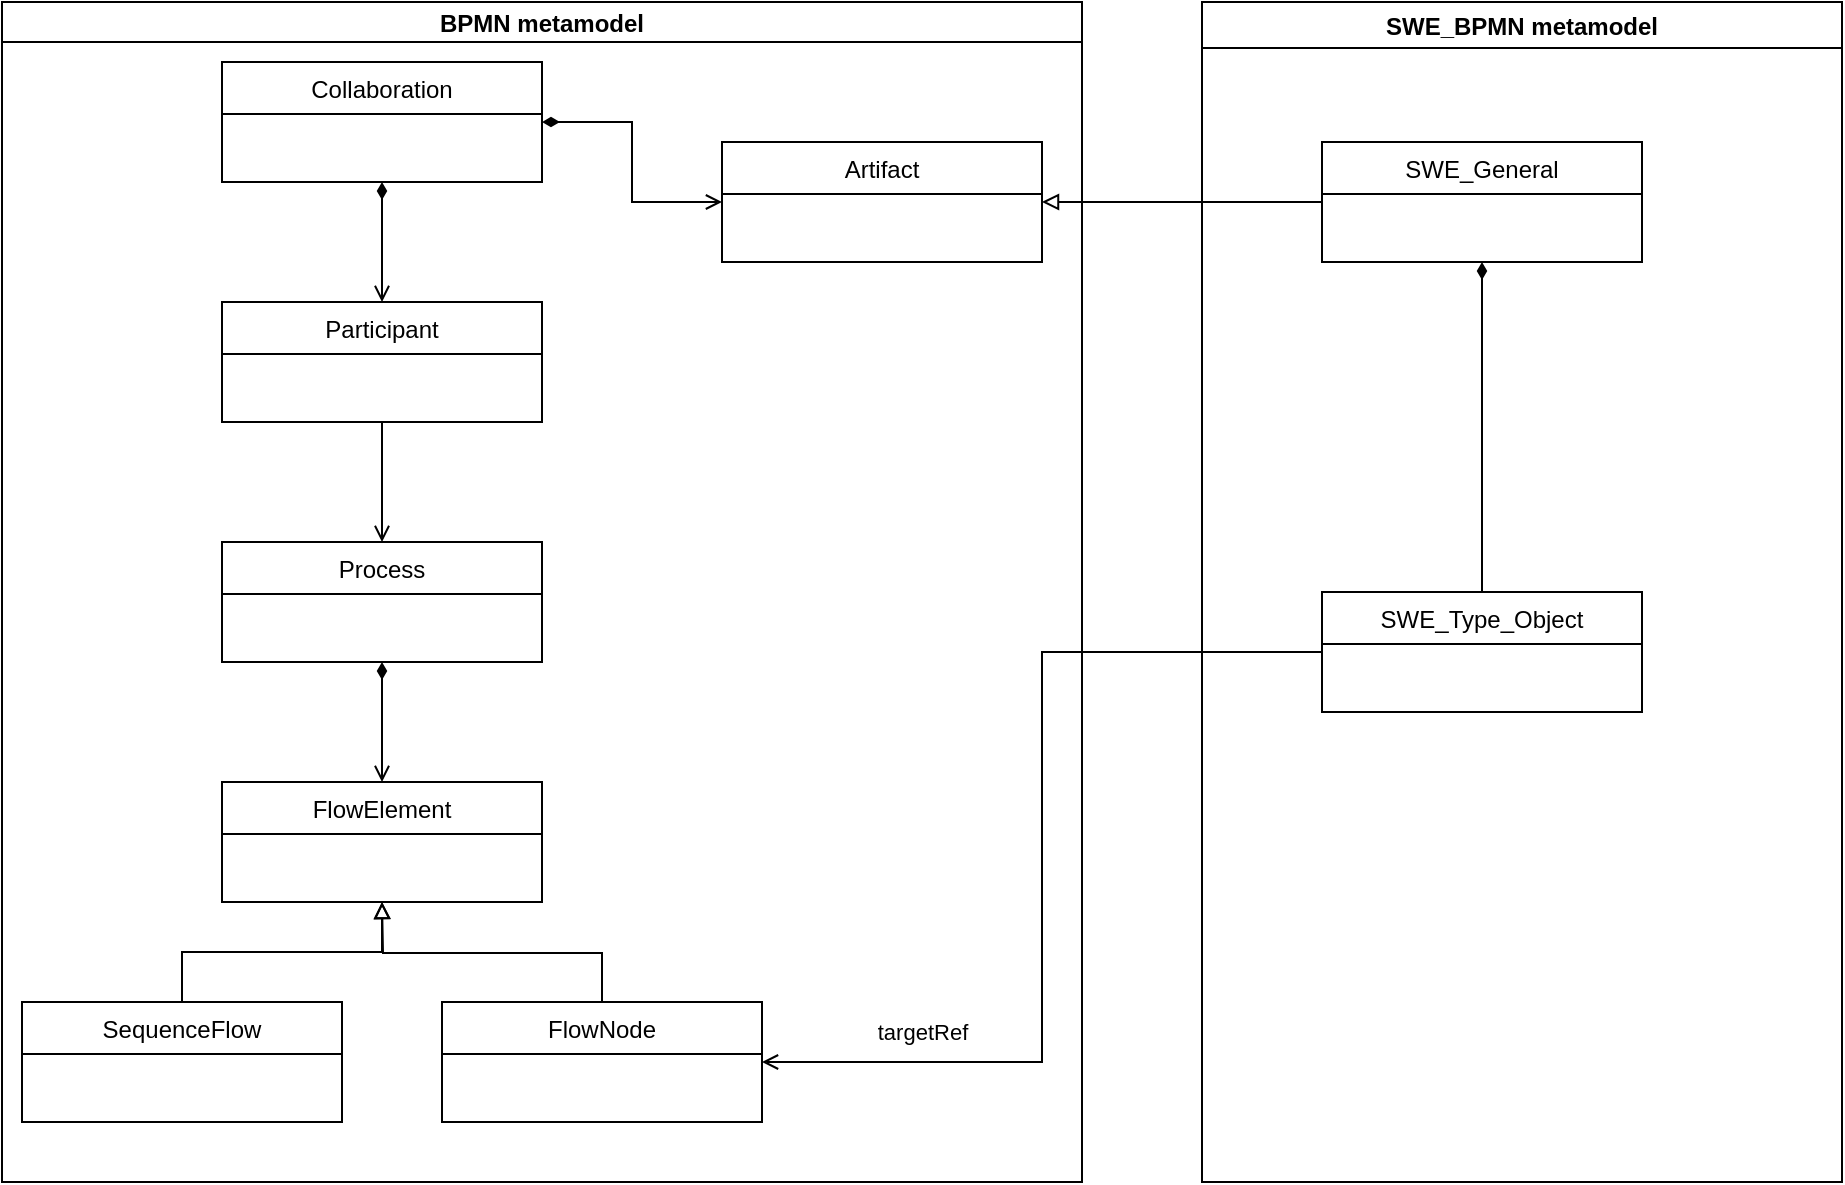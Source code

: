 <mxfile version="14.9.0" type="device"><diagram id="C5RBs43oDa-KdzZeNtuy" name="Page-1"><mxGraphModel dx="1106" dy="633" grid="1" gridSize="10" guides="1" tooltips="1" connect="1" arrows="1" fold="1" page="1" pageScale="1" pageWidth="1169" pageHeight="1654" math="0" shadow="0"><root><mxCell id="WIyWlLk6GJQsqaUBKTNV-0"/><mxCell id="WIyWlLk6GJQsqaUBKTNV-1" parent="WIyWlLk6GJQsqaUBKTNV-0"/><mxCell id="zQAtAS_0gFUXRDxEDS1Z-10" style="edgeStyle=orthogonalEdgeStyle;rounded=0;orthogonalLoop=1;jettySize=auto;html=1;exitX=0.5;exitY=1;exitDx=0;exitDy=0;startArrow=diamondThin;startFill=1;endArrow=open;endFill=0;" parent="WIyWlLk6GJQsqaUBKTNV-1" source="zkfFHV4jXpPFQw0GAbJ--0" target="zQAtAS_0gFUXRDxEDS1Z-0" edge="1"><mxGeometry relative="1" as="geometry"/></mxCell><mxCell id="zQAtAS_0gFUXRDxEDS1Z-16" style="edgeStyle=orthogonalEdgeStyle;rounded=0;orthogonalLoop=1;jettySize=auto;html=1;exitX=1;exitY=0.5;exitDx=0;exitDy=0;startArrow=diamondThin;startFill=1;endArrow=open;endFill=0;" parent="WIyWlLk6GJQsqaUBKTNV-1" source="zkfFHV4jXpPFQw0GAbJ--0" target="zQAtAS_0gFUXRDxEDS1Z-5" edge="1"><mxGeometry relative="1" as="geometry"/></mxCell><mxCell id="zkfFHV4jXpPFQw0GAbJ--0" value="Collaboration" style="swimlane;fontStyle=0;align=center;verticalAlign=top;childLayout=stackLayout;horizontal=1;startSize=26;horizontalStack=0;resizeParent=1;resizeLast=0;collapsible=1;marginBottom=0;rounded=0;shadow=0;strokeWidth=1;" parent="WIyWlLk6GJQsqaUBKTNV-1" vertex="1"><mxGeometry x="120" y="40" width="160" height="60" as="geometry"><mxRectangle x="230" y="140" width="160" height="26" as="alternateBounds"/></mxGeometry></mxCell><mxCell id="zQAtAS_0gFUXRDxEDS1Z-11" style="edgeStyle=orthogonalEdgeStyle;rounded=0;orthogonalLoop=1;jettySize=auto;html=1;exitX=0.5;exitY=1;exitDx=0;exitDy=0;startArrow=none;startFill=0;endArrow=open;endFill=0;" parent="WIyWlLk6GJQsqaUBKTNV-1" source="zQAtAS_0gFUXRDxEDS1Z-0" target="zQAtAS_0gFUXRDxEDS1Z-1" edge="1"><mxGeometry relative="1" as="geometry"/></mxCell><mxCell id="zQAtAS_0gFUXRDxEDS1Z-0" value="Participant" style="swimlane;fontStyle=0;align=center;verticalAlign=top;childLayout=stackLayout;horizontal=1;startSize=26;horizontalStack=0;resizeParent=1;resizeLast=0;collapsible=1;marginBottom=0;rounded=0;shadow=0;strokeWidth=1;" parent="WIyWlLk6GJQsqaUBKTNV-1" vertex="1"><mxGeometry x="120" y="160" width="160" height="60" as="geometry"><mxRectangle x="230" y="140" width="160" height="26" as="alternateBounds"/></mxGeometry></mxCell><mxCell id="zQAtAS_0gFUXRDxEDS1Z-12" style="edgeStyle=orthogonalEdgeStyle;rounded=0;orthogonalLoop=1;jettySize=auto;html=1;exitX=0.5;exitY=1;exitDx=0;exitDy=0;entryX=0.5;entryY=0;entryDx=0;entryDy=0;startArrow=diamondThin;startFill=1;endArrow=open;endFill=0;" parent="WIyWlLk6GJQsqaUBKTNV-1" source="zQAtAS_0gFUXRDxEDS1Z-1" target="zQAtAS_0gFUXRDxEDS1Z-2" edge="1"><mxGeometry relative="1" as="geometry"/></mxCell><mxCell id="zQAtAS_0gFUXRDxEDS1Z-1" value="Process" style="swimlane;fontStyle=0;align=center;verticalAlign=top;childLayout=stackLayout;horizontal=1;startSize=26;horizontalStack=0;resizeParent=1;resizeLast=0;collapsible=1;marginBottom=0;rounded=0;shadow=0;strokeWidth=1;" parent="WIyWlLk6GJQsqaUBKTNV-1" vertex="1"><mxGeometry x="120" y="280" width="160" height="60" as="geometry"><mxRectangle x="230" y="140" width="160" height="26" as="alternateBounds"/></mxGeometry></mxCell><mxCell id="zQAtAS_0gFUXRDxEDS1Z-2" value="FlowElement" style="swimlane;fontStyle=0;align=center;verticalAlign=top;childLayout=stackLayout;horizontal=1;startSize=26;horizontalStack=0;resizeParent=1;resizeLast=0;collapsible=1;marginBottom=0;rounded=0;shadow=0;strokeWidth=1;" parent="WIyWlLk6GJQsqaUBKTNV-1" vertex="1"><mxGeometry x="120" y="400" width="160" height="60" as="geometry"><mxRectangle x="230" y="140" width="160" height="26" as="alternateBounds"/></mxGeometry></mxCell><mxCell id="zQAtAS_0gFUXRDxEDS1Z-13" style="edgeStyle=orthogonalEdgeStyle;rounded=0;orthogonalLoop=1;jettySize=auto;html=1;exitX=0.5;exitY=0;exitDx=0;exitDy=0;entryX=0.5;entryY=1;entryDx=0;entryDy=0;startArrow=none;startFill=0;endArrow=block;endFill=0;" parent="WIyWlLk6GJQsqaUBKTNV-1" source="zQAtAS_0gFUXRDxEDS1Z-3" target="zQAtAS_0gFUXRDxEDS1Z-2" edge="1"><mxGeometry relative="1" as="geometry"/></mxCell><mxCell id="zQAtAS_0gFUXRDxEDS1Z-3" value="SequenceFlow" style="swimlane;fontStyle=0;align=center;verticalAlign=top;childLayout=stackLayout;horizontal=1;startSize=26;horizontalStack=0;resizeParent=1;resizeLast=0;collapsible=1;marginBottom=0;rounded=0;shadow=0;strokeWidth=1;" parent="WIyWlLk6GJQsqaUBKTNV-1" vertex="1"><mxGeometry x="20" y="510" width="160" height="60" as="geometry"><mxRectangle x="230" y="140" width="160" height="26" as="alternateBounds"/></mxGeometry></mxCell><mxCell id="zQAtAS_0gFUXRDxEDS1Z-15" style="edgeStyle=orthogonalEdgeStyle;rounded=0;orthogonalLoop=1;jettySize=auto;html=1;exitX=0.5;exitY=0;exitDx=0;exitDy=0;startArrow=none;startFill=0;endArrow=block;endFill=0;" parent="WIyWlLk6GJQsqaUBKTNV-1" source="zQAtAS_0gFUXRDxEDS1Z-4" edge="1"><mxGeometry relative="1" as="geometry"><mxPoint x="200" y="460" as="targetPoint"/></mxGeometry></mxCell><mxCell id="zQAtAS_0gFUXRDxEDS1Z-4" value="FlowNode" style="swimlane;fontStyle=0;align=center;verticalAlign=top;childLayout=stackLayout;horizontal=1;startSize=26;horizontalStack=0;resizeParent=1;resizeLast=0;collapsible=1;marginBottom=0;rounded=0;shadow=0;strokeWidth=1;" parent="WIyWlLk6GJQsqaUBKTNV-1" vertex="1"><mxGeometry x="230" y="510" width="160" height="60" as="geometry"><mxRectangle x="230" y="140" width="160" height="26" as="alternateBounds"/></mxGeometry></mxCell><mxCell id="zQAtAS_0gFUXRDxEDS1Z-5" value="Artifact" style="swimlane;fontStyle=0;align=center;verticalAlign=top;childLayout=stackLayout;horizontal=1;startSize=26;horizontalStack=0;resizeParent=1;resizeLast=0;collapsible=1;marginBottom=0;rounded=0;shadow=0;strokeWidth=1;" parent="WIyWlLk6GJQsqaUBKTNV-1" vertex="1"><mxGeometry x="370" y="80" width="160" height="60" as="geometry"><mxRectangle x="230" y="140" width="160" height="26" as="alternateBounds"/></mxGeometry></mxCell><mxCell id="zQAtAS_0gFUXRDxEDS1Z-6" value="BPMN metamodel" style="swimlane;startSize=20;horizontal=1;containerType=tree;" parent="WIyWlLk6GJQsqaUBKTNV-1" vertex="1"><mxGeometry x="10" y="10" width="540" height="590" as="geometry"/></mxCell><mxCell id="zQAtAS_0gFUXRDxEDS1Z-17" value="SWE_BPMN metamodel" style="swimlane;" parent="WIyWlLk6GJQsqaUBKTNV-1" vertex="1"><mxGeometry x="610" y="10" width="320" height="590" as="geometry"/></mxCell><mxCell id="zQAtAS_0gFUXRDxEDS1Z-20" style="edgeStyle=orthogonalEdgeStyle;rounded=0;orthogonalLoop=1;jettySize=auto;html=1;exitX=0.5;exitY=1;exitDx=0;exitDy=0;startArrow=diamondThin;startFill=1;endArrow=none;endFill=0;" parent="zQAtAS_0gFUXRDxEDS1Z-17" source="zQAtAS_0gFUXRDxEDS1Z-18" target="zQAtAS_0gFUXRDxEDS1Z-19" edge="1"><mxGeometry relative="1" as="geometry"/></mxCell><mxCell id="zQAtAS_0gFUXRDxEDS1Z-18" value="SWE_General" style="swimlane;fontStyle=0;align=center;verticalAlign=top;childLayout=stackLayout;horizontal=1;startSize=26;horizontalStack=0;resizeParent=1;resizeLast=0;collapsible=1;marginBottom=0;rounded=0;shadow=0;strokeWidth=1;" parent="zQAtAS_0gFUXRDxEDS1Z-17" vertex="1"><mxGeometry x="60" y="70" width="160" height="60" as="geometry"><mxRectangle x="230" y="140" width="160" height="26" as="alternateBounds"/></mxGeometry></mxCell><mxCell id="zQAtAS_0gFUXRDxEDS1Z-19" value="SWE_Type_Object" style="swimlane;fontStyle=0;align=center;verticalAlign=top;childLayout=stackLayout;horizontal=1;startSize=26;horizontalStack=0;resizeParent=1;resizeLast=0;collapsible=1;marginBottom=0;rounded=0;shadow=0;strokeWidth=1;" parent="zQAtAS_0gFUXRDxEDS1Z-17" vertex="1"><mxGeometry x="60" y="295" width="160" height="60" as="geometry"><mxRectangle x="230" y="140" width="160" height="26" as="alternateBounds"/></mxGeometry></mxCell><mxCell id="zQAtAS_0gFUXRDxEDS1Z-21" style="edgeStyle=orthogonalEdgeStyle;rounded=0;orthogonalLoop=1;jettySize=auto;html=1;exitX=0;exitY=0.5;exitDx=0;exitDy=0;startArrow=none;startFill=0;endArrow=block;endFill=0;" parent="WIyWlLk6GJQsqaUBKTNV-1" source="zQAtAS_0gFUXRDxEDS1Z-18" edge="1"><mxGeometry relative="1" as="geometry"><mxPoint x="530" y="110" as="targetPoint"/></mxGeometry></mxCell><mxCell id="zQAtAS_0gFUXRDxEDS1Z-22" style="edgeStyle=orthogonalEdgeStyle;rounded=0;orthogonalLoop=1;jettySize=auto;html=1;exitX=0;exitY=0.5;exitDx=0;exitDy=0;entryX=1;entryY=0.5;entryDx=0;entryDy=0;startArrow=none;startFill=0;endArrow=open;endFill=0;" parent="WIyWlLk6GJQsqaUBKTNV-1" source="zQAtAS_0gFUXRDxEDS1Z-19" target="zQAtAS_0gFUXRDxEDS1Z-4" edge="1"><mxGeometry relative="1" as="geometry"/></mxCell><mxCell id="SxsqiOJ6CmHFxdhxZTHG-0" value="targetRef" style="edgeLabel;html=1;align=center;verticalAlign=middle;resizable=0;points=[];" vertex="1" connectable="0" parent="zQAtAS_0gFUXRDxEDS1Z-22"><mxGeometry x="-0.606" y="-3" relative="1" as="geometry"><mxPoint x="-105" y="193" as="offset"/></mxGeometry></mxCell></root></mxGraphModel></diagram></mxfile>